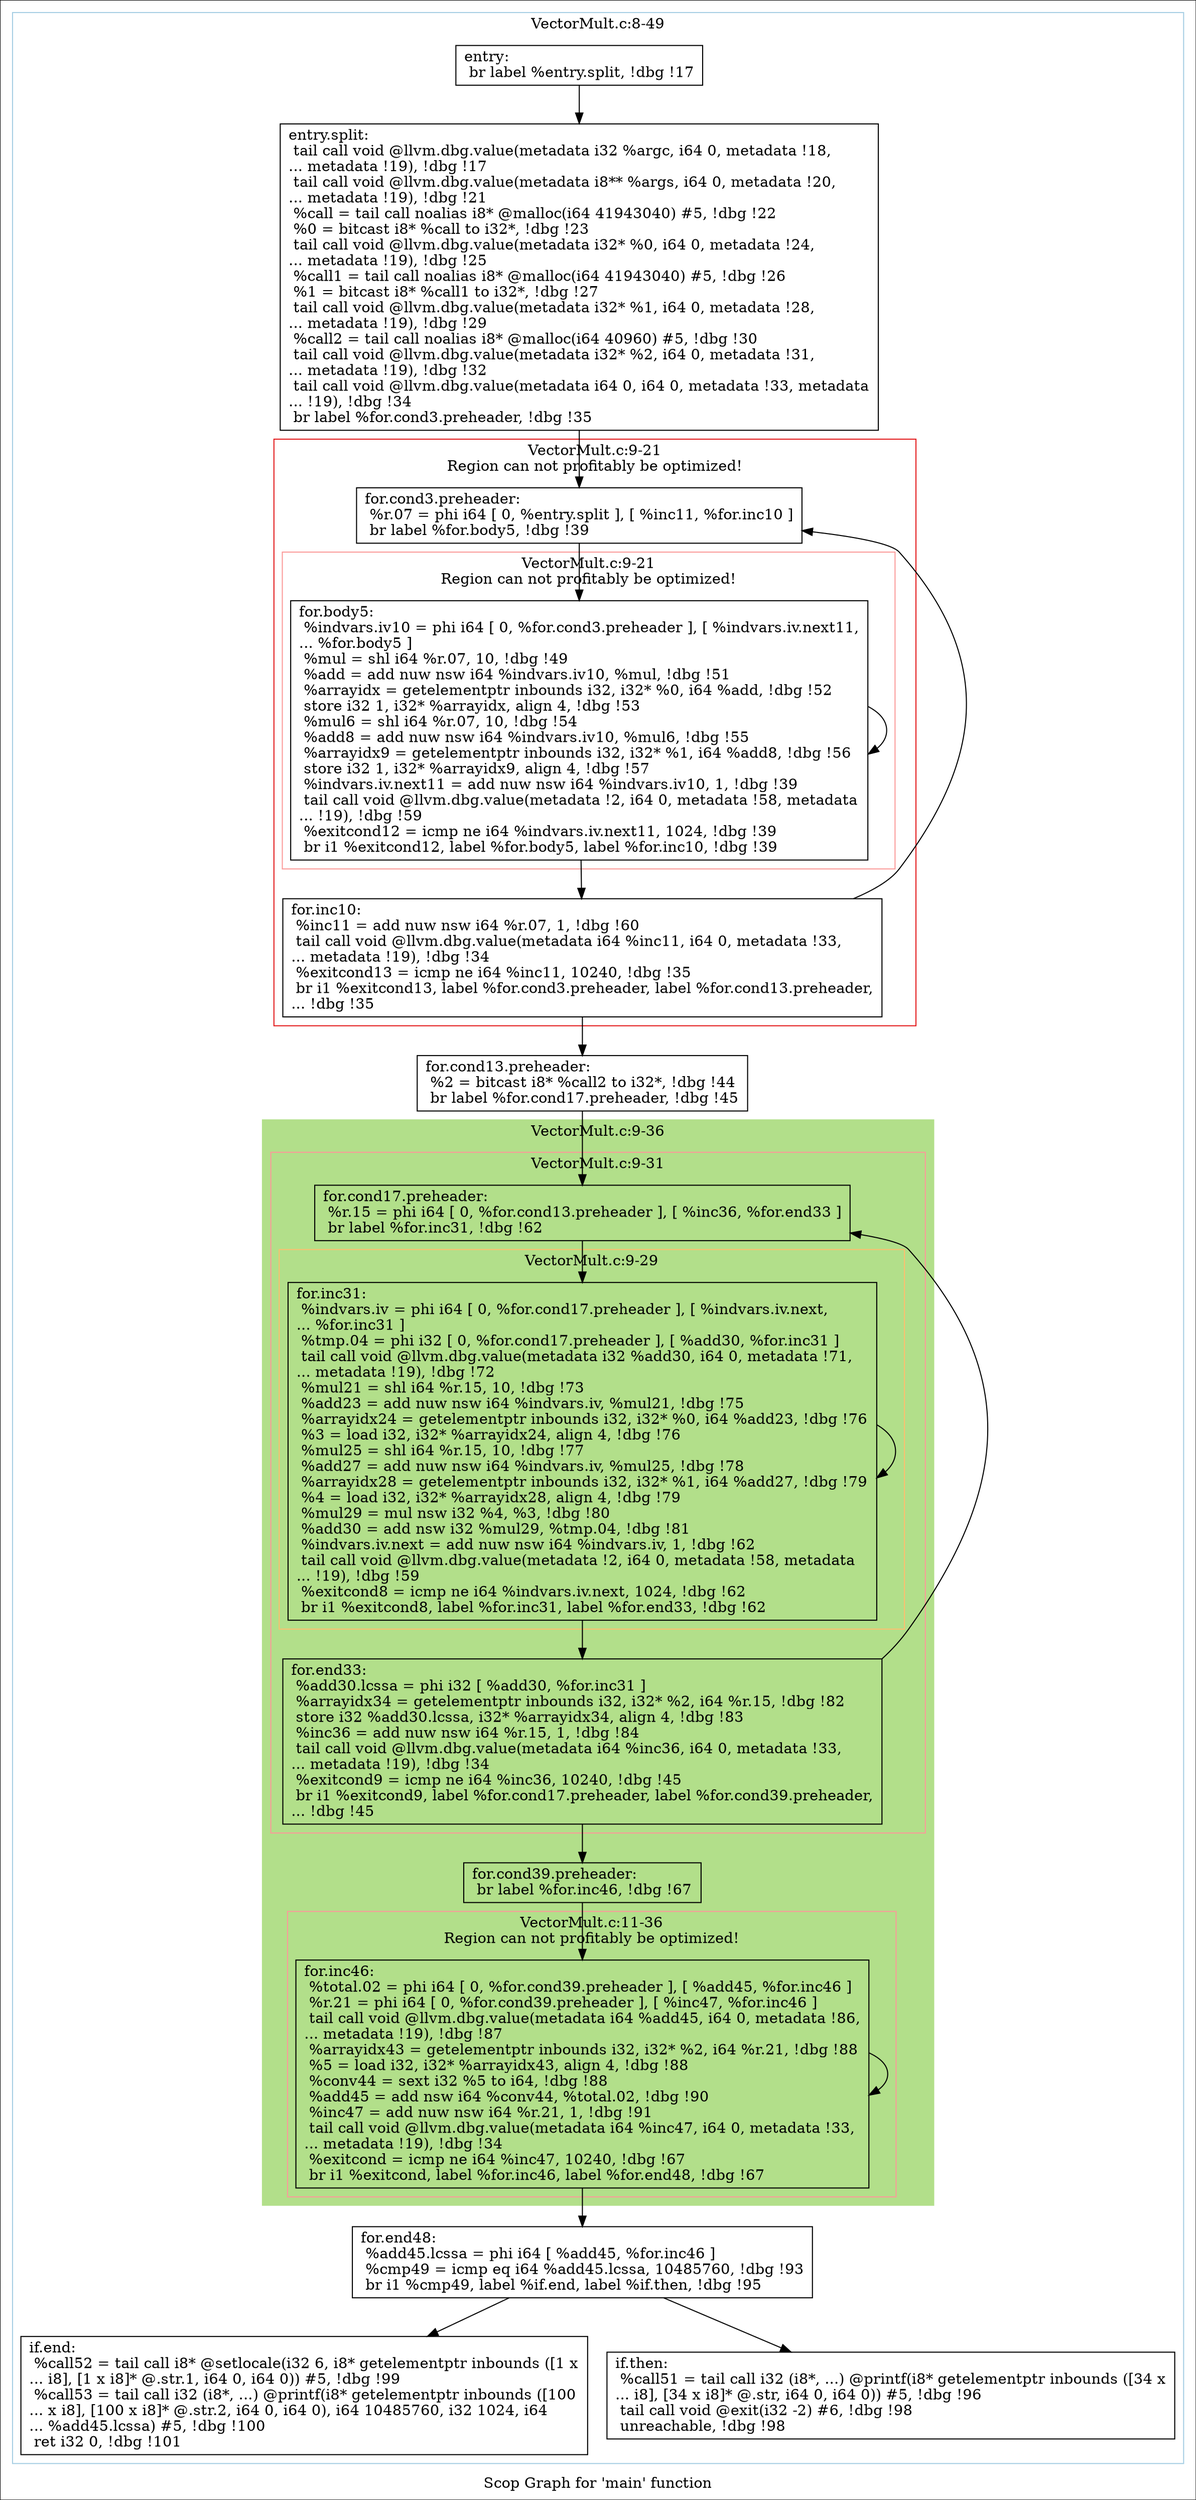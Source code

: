 digraph "Scop Graph for 'main' function" {
	label="Scop Graph for 'main' function";

	Node0x538ba40 [shape=record,label="{entry:\l  br label %entry.split, !dbg !17\l}"];
	Node0x538ba40 -> Node0x53a7d40;
	Node0x53a7d40 [shape=record,label="{entry.split:                                      \l  tail call void @llvm.dbg.value(metadata i32 %argc, i64 0, metadata !18,\l... metadata !19), !dbg !17\l  tail call void @llvm.dbg.value(metadata i8** %args, i64 0, metadata !20,\l... metadata !19), !dbg !21\l  %call = tail call noalias i8* @malloc(i64 41943040) #5, !dbg !22\l  %0 = bitcast i8* %call to i32*, !dbg !23\l  tail call void @llvm.dbg.value(metadata i32* %0, i64 0, metadata !24,\l... metadata !19), !dbg !25\l  %call1 = tail call noalias i8* @malloc(i64 41943040) #5, !dbg !26\l  %1 = bitcast i8* %call1 to i32*, !dbg !27\l  tail call void @llvm.dbg.value(metadata i32* %1, i64 0, metadata !28,\l... metadata !19), !dbg !29\l  %call2 = tail call noalias i8* @malloc(i64 40960) #5, !dbg !30\l  tail call void @llvm.dbg.value(metadata i32* %2, i64 0, metadata !31,\l... metadata !19), !dbg !32\l  tail call void @llvm.dbg.value(metadata i64 0, i64 0, metadata !33, metadata\l... !19), !dbg !34\l  br label %for.cond3.preheader, !dbg !35\l}"];
	Node0x53a7d40 -> Node0x537d970;
	Node0x537d970 [shape=record,label="{for.cond3.preheader:                              \l  %r.07 = phi i64 [ 0, %entry.split ], [ %inc11, %for.inc10 ]\l  br label %for.body5, !dbg !39\l}"];
	Node0x537d970 -> Node0x5384710;
	Node0x5384710 [shape=record,label="{for.body5:                                        \l  %indvars.iv10 = phi i64 [ 0, %for.cond3.preheader ], [ %indvars.iv.next11,\l... %for.body5 ]\l  %mul = shl i64 %r.07, 10, !dbg !49\l  %add = add nuw nsw i64 %indvars.iv10, %mul, !dbg !51\l  %arrayidx = getelementptr inbounds i32, i32* %0, i64 %add, !dbg !52\l  store i32 1, i32* %arrayidx, align 4, !dbg !53\l  %mul6 = shl i64 %r.07, 10, !dbg !54\l  %add8 = add nuw nsw i64 %indvars.iv10, %mul6, !dbg !55\l  %arrayidx9 = getelementptr inbounds i32, i32* %1, i64 %add8, !dbg !56\l  store i32 1, i32* %arrayidx9, align 4, !dbg !57\l  %indvars.iv.next11 = add nuw nsw i64 %indvars.iv10, 1, !dbg !39\l  tail call void @llvm.dbg.value(metadata !2, i64 0, metadata !58, metadata\l... !19), !dbg !59\l  %exitcond12 = icmp ne i64 %indvars.iv.next11, 1024, !dbg !39\l  br i1 %exitcond12, label %for.body5, label %for.inc10, !dbg !39\l}"];
	Node0x5384710 -> Node0x5384710[constraint=false];
	Node0x5384710 -> Node0x53845d0;
	Node0x53845d0 [shape=record,label="{for.inc10:                                        \l  %inc11 = add nuw nsw i64 %r.07, 1, !dbg !60\l  tail call void @llvm.dbg.value(metadata i64 %inc11, i64 0, metadata !33,\l... metadata !19), !dbg !34\l  %exitcond13 = icmp ne i64 %inc11, 10240, !dbg !35\l  br i1 %exitcond13, label %for.cond3.preheader, label %for.cond13.preheader,\l... !dbg !35\l}"];
	Node0x53845d0 -> Node0x537d970[constraint=false];
	Node0x53845d0 -> Node0x53ca020;
	Node0x53ca020 [shape=record,label="{for.cond13.preheader:                             \l  %2 = bitcast i8* %call2 to i32*, !dbg !44\l  br label %for.cond17.preheader, !dbg !45\l}"];
	Node0x53ca020 -> Node0x53c9ff0;
	Node0x53c9ff0 [shape=record,label="{for.cond17.preheader:                             \l  %r.15 = phi i64 [ 0, %for.cond13.preheader ], [ %inc36, %for.end33 ]\l  br label %for.inc31, !dbg !62\l}"];
	Node0x53c9ff0 -> Node0x5386410;
	Node0x5386410 [shape=record,label="{for.inc31:                                        \l  %indvars.iv = phi i64 [ 0, %for.cond17.preheader ], [ %indvars.iv.next,\l... %for.inc31 ]\l  %tmp.04 = phi i32 [ 0, %for.cond17.preheader ], [ %add30, %for.inc31 ]\l  tail call void @llvm.dbg.value(metadata i32 %add30, i64 0, metadata !71,\l... metadata !19), !dbg !72\l  %mul21 = shl i64 %r.15, 10, !dbg !73\l  %add23 = add nuw nsw i64 %indvars.iv, %mul21, !dbg !75\l  %arrayidx24 = getelementptr inbounds i32, i32* %0, i64 %add23, !dbg !76\l  %3 = load i32, i32* %arrayidx24, align 4, !dbg !76\l  %mul25 = shl i64 %r.15, 10, !dbg !77\l  %add27 = add nuw nsw i64 %indvars.iv, %mul25, !dbg !78\l  %arrayidx28 = getelementptr inbounds i32, i32* %1, i64 %add27, !dbg !79\l  %4 = load i32, i32* %arrayidx28, align 4, !dbg !79\l  %mul29 = mul nsw i32 %4, %3, !dbg !80\l  %add30 = add nsw i32 %mul29, %tmp.04, !dbg !81\l  %indvars.iv.next = add nuw nsw i64 %indvars.iv, 1, !dbg !62\l  tail call void @llvm.dbg.value(metadata !2, i64 0, metadata !58, metadata\l... !19), !dbg !59\l  %exitcond8 = icmp ne i64 %indvars.iv.next, 1024, !dbg !62\l  br i1 %exitcond8, label %for.inc31, label %for.end33, !dbg !62\l}"];
	Node0x5386410 -> Node0x5386410[constraint=false];
	Node0x5386410 -> Node0x53a7c50;
	Node0x53a7c50 [shape=record,label="{for.end33:                                        \l  %add30.lcssa = phi i32 [ %add30, %for.inc31 ]\l  %arrayidx34 = getelementptr inbounds i32, i32* %2, i64 %r.15, !dbg !82\l  store i32 %add30.lcssa, i32* %arrayidx34, align 4, !dbg !83\l  %inc36 = add nuw nsw i64 %r.15, 1, !dbg !84\l  tail call void @llvm.dbg.value(metadata i64 %inc36, i64 0, metadata !33,\l... metadata !19), !dbg !34\l  %exitcond9 = icmp ne i64 %inc36, 10240, !dbg !45\l  br i1 %exitcond9, label %for.cond17.preheader, label %for.cond39.preheader,\l... !dbg !45\l}"];
	Node0x53a7c50 -> Node0x53c9ff0[constraint=false];
	Node0x53a7c50 -> Node0x5382900;
	Node0x5382900 [shape=record,label="{for.cond39.preheader:                             \l  br label %for.inc46, !dbg !67\l}"];
	Node0x5382900 -> Node0x53ca040;
	Node0x53ca040 [shape=record,label="{for.inc46:                                        \l  %total.02 = phi i64 [ 0, %for.cond39.preheader ], [ %add45, %for.inc46 ]\l  %r.21 = phi i64 [ 0, %for.cond39.preheader ], [ %inc47, %for.inc46 ]\l  tail call void @llvm.dbg.value(metadata i64 %add45, i64 0, metadata !86,\l... metadata !19), !dbg !87\l  %arrayidx43 = getelementptr inbounds i32, i32* %2, i64 %r.21, !dbg !88\l  %5 = load i32, i32* %arrayidx43, align 4, !dbg !88\l  %conv44 = sext i32 %5 to i64, !dbg !88\l  %add45 = add nsw i64 %conv44, %total.02, !dbg !90\l  %inc47 = add nuw nsw i64 %r.21, 1, !dbg !91\l  tail call void @llvm.dbg.value(metadata i64 %inc47, i64 0, metadata !33,\l... metadata !19), !dbg !34\l  %exitcond = icmp ne i64 %inc47, 10240, !dbg !67\l  br i1 %exitcond, label %for.inc46, label %for.end48, !dbg !67\l}"];
	Node0x53ca040 -> Node0x53ca040[constraint=false];
	Node0x53ca040 -> Node0x538ad50;
	Node0x538ad50 [shape=record,label="{for.end48:                                        \l  %add45.lcssa = phi i64 [ %add45, %for.inc46 ]\l  %cmp49 = icmp eq i64 %add45.lcssa, 10485760, !dbg !93\l  br i1 %cmp49, label %if.end, label %if.then, !dbg !95\l}"];
	Node0x538ad50 -> Node0x5384650;
	Node0x538ad50 -> Node0x5389580;
	Node0x5384650 [shape=record,label="{if.end:                                           \l  %call52 = tail call i8* @setlocale(i32 6, i8* getelementptr inbounds ([1 x\l... i8], [1 x i8]* @.str.1, i64 0, i64 0)) #5, !dbg !99\l  %call53 = tail call i32 (i8*, ...) @printf(i8* getelementptr inbounds ([100\l... x i8], [100 x i8]* @.str.2, i64 0, i64 0), i64 10485760, i32 1024, i64\l... %add45.lcssa) #5, !dbg !100\l  ret i32 0, !dbg !101\l}"];
	Node0x5389580 [shape=record,label="{if.then:                                          \l  %call51 = tail call i32 (i8*, ...) @printf(i8* getelementptr inbounds ([34 x\l... i8], [34 x i8]* @.str, i64 0, i64 0)) #5, !dbg !96\l  tail call void @exit(i32 -2) #6, !dbg !98\l  unreachable, !dbg !98\l}"];
	colorscheme = "paired12"
        subgraph cluster_0x537e8a0 {
          label = "VectorMult.c:8-49
";
          style = solid;
          color = 1
          subgraph cluster_0x5380160 {
            label = "VectorMult.c:9-21
Region can not profitably be optimized!";
            style = solid;
            color = 6
            subgraph cluster_0x53800e0 {
              label = "VectorMult.c:9-21
Region can not profitably be optimized!";
              style = solid;
              color = 5
              Node0x5384710;
            }
            Node0x537d970;
            Node0x53845d0;
          }
          subgraph cluster_0x53ca0e0 {
            label = "VectorMult.c:9-36
";
            style = filled;
            color = 3            subgraph cluster_0x5380340 {
              label = "VectorMult.c:9-31
";
              style = solid;
              color = 5
              subgraph cluster_0x53802c0 {
                label = "VectorMult.c:9-29
";
                style = solid;
                color = 7
                Node0x5386410;
              }
              Node0x53c9ff0;
              Node0x53a7c50;
            }
            subgraph cluster_0x537e920 {
              label = "VectorMult.c:11-36
Region can not profitably be optimized!";
              style = solid;
              color = 5
              Node0x53ca040;
            }
            Node0x5382900;
          }
          Node0x538ba40;
          Node0x53a7d40;
          Node0x53ca020;
          Node0x538ad50;
          Node0x5384650;
          Node0x5389580;
        }
}
